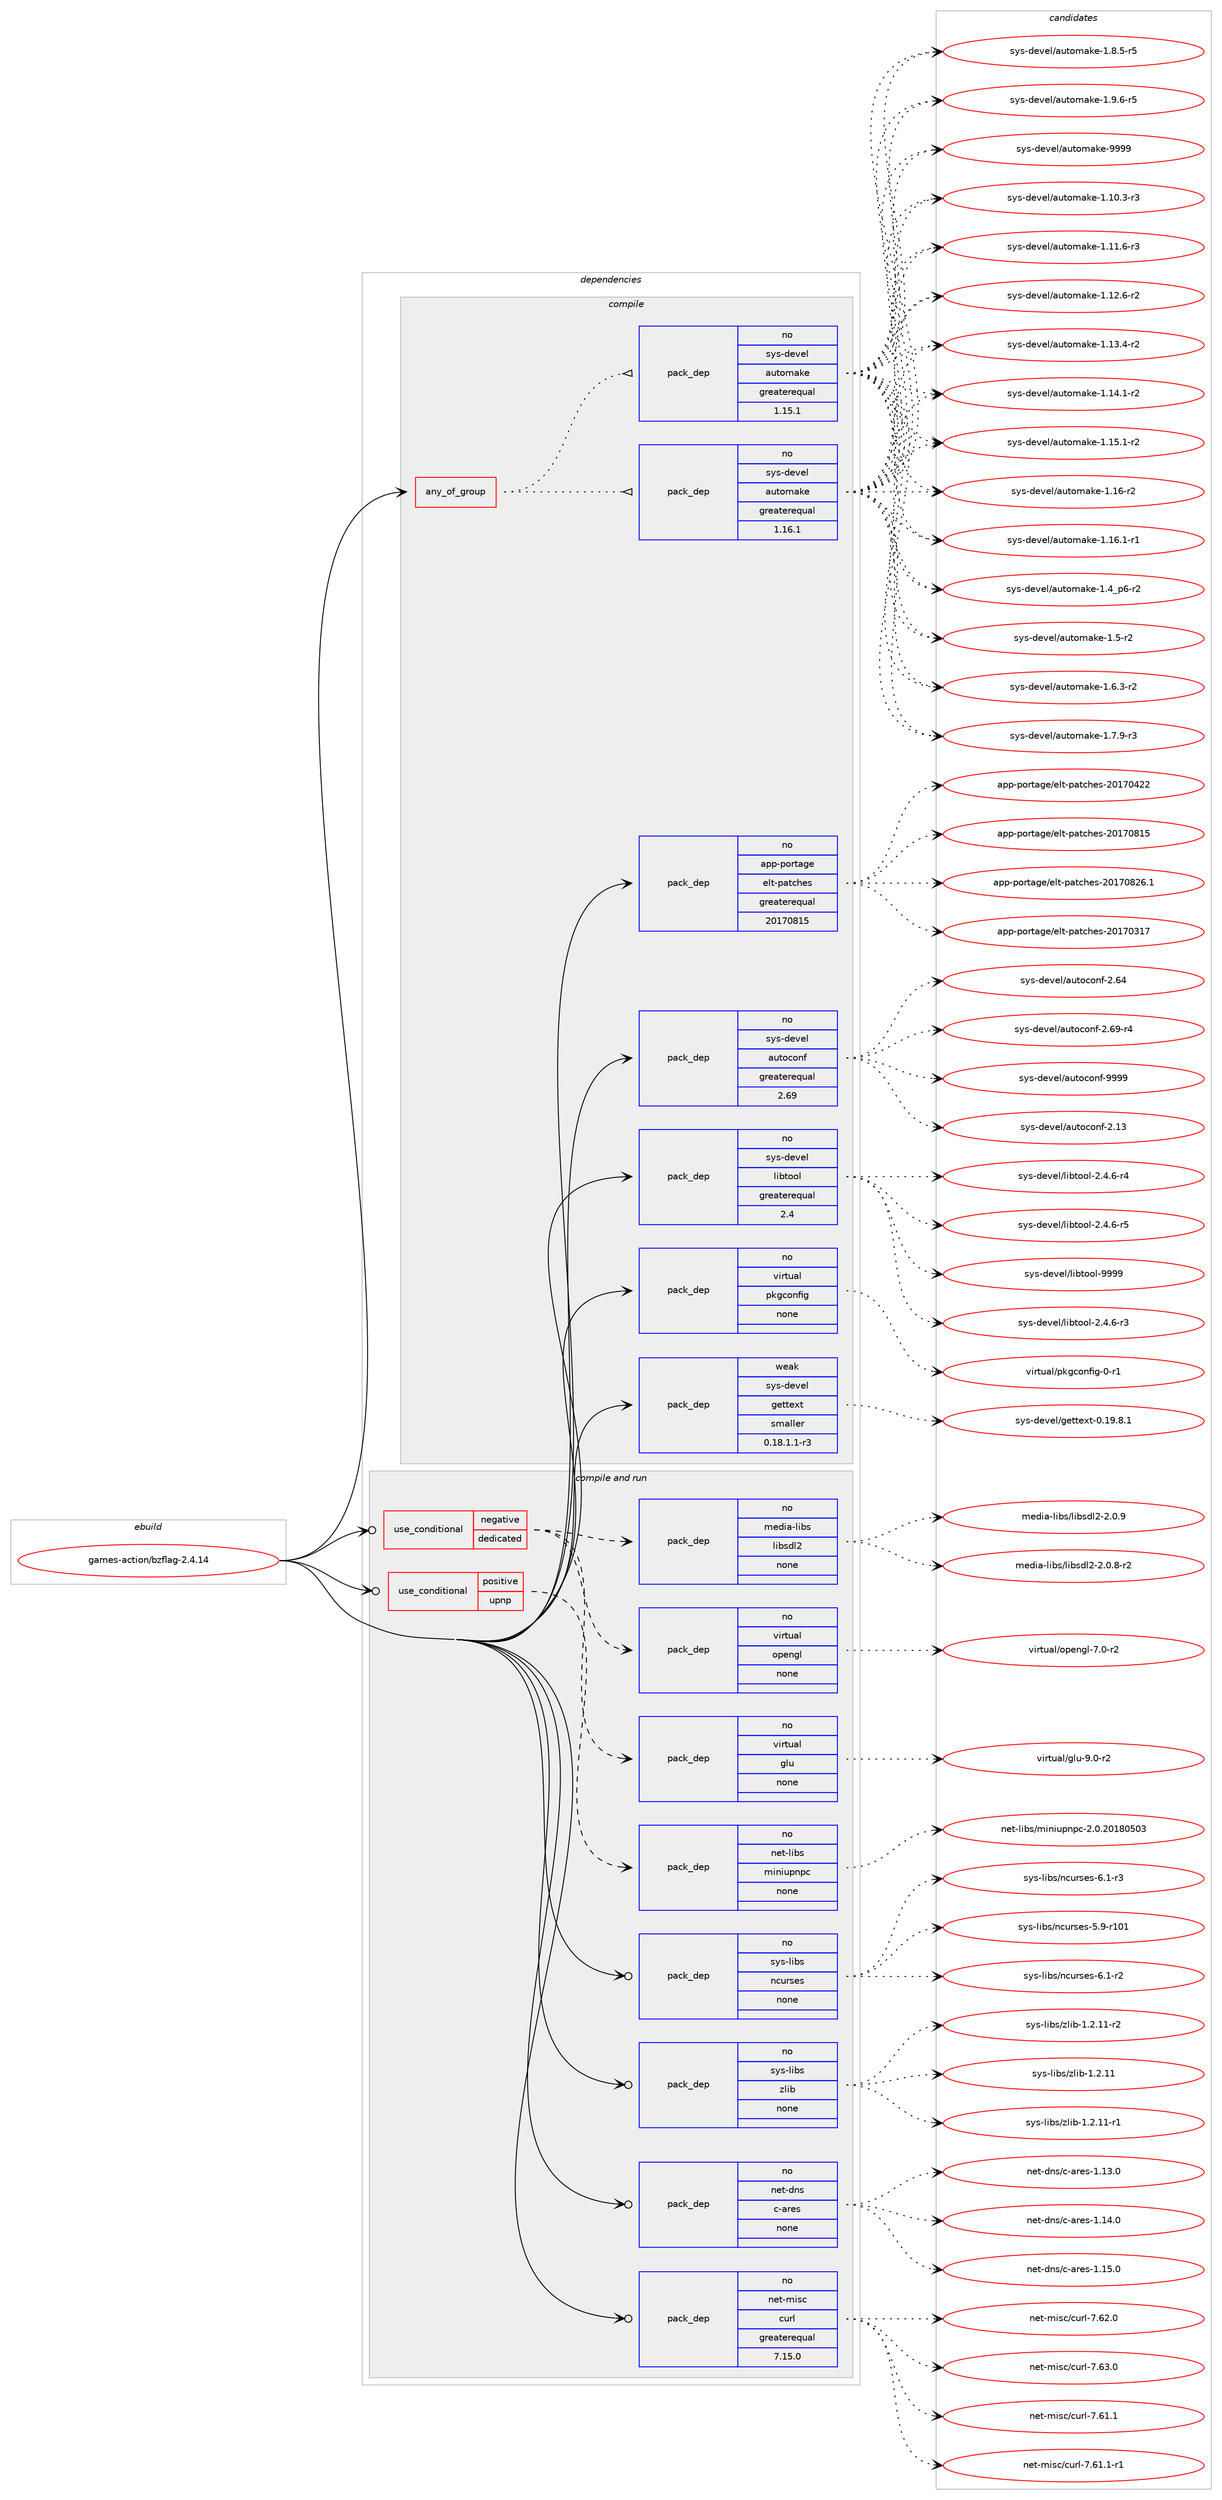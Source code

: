 digraph prolog {

# *************
# Graph options
# *************

newrank=true;
concentrate=true;
compound=true;
graph [rankdir=LR,fontname=Helvetica,fontsize=10,ranksep=1.5];#, ranksep=2.5, nodesep=0.2];
edge  [arrowhead=vee];
node  [fontname=Helvetica,fontsize=10];

# **********
# The ebuild
# **********

subgraph cluster_leftcol {
color=gray;
rank=same;
label=<<i>ebuild</i>>;
id [label="games-action/bzflag-2.4.14", color=red, width=4, href="../games-action/bzflag-2.4.14.svg"];
}

# ****************
# The dependencies
# ****************

subgraph cluster_midcol {
color=gray;
label=<<i>dependencies</i>>;
subgraph cluster_compile {
fillcolor="#eeeeee";
style=filled;
label=<<i>compile</i>>;
subgraph any81 {
dependency2473 [label=<<TABLE BORDER="0" CELLBORDER="1" CELLSPACING="0" CELLPADDING="4"><TR><TD CELLPADDING="10">any_of_group</TD></TR></TABLE>>, shape=none, color=red];subgraph pack2062 {
dependency2474 [label=<<TABLE BORDER="0" CELLBORDER="1" CELLSPACING="0" CELLPADDING="4" WIDTH="220"><TR><TD ROWSPAN="6" CELLPADDING="30">pack_dep</TD></TR><TR><TD WIDTH="110">no</TD></TR><TR><TD>sys-devel</TD></TR><TR><TD>automake</TD></TR><TR><TD>greaterequal</TD></TR><TR><TD>1.16.1</TD></TR></TABLE>>, shape=none, color=blue];
}
dependency2473:e -> dependency2474:w [weight=20,style="dotted",arrowhead="oinv"];
subgraph pack2063 {
dependency2475 [label=<<TABLE BORDER="0" CELLBORDER="1" CELLSPACING="0" CELLPADDING="4" WIDTH="220"><TR><TD ROWSPAN="6" CELLPADDING="30">pack_dep</TD></TR><TR><TD WIDTH="110">no</TD></TR><TR><TD>sys-devel</TD></TR><TR><TD>automake</TD></TR><TR><TD>greaterequal</TD></TR><TR><TD>1.15.1</TD></TR></TABLE>>, shape=none, color=blue];
}
dependency2473:e -> dependency2475:w [weight=20,style="dotted",arrowhead="oinv"];
}
id:e -> dependency2473:w [weight=20,style="solid",arrowhead="vee"];
subgraph pack2064 {
dependency2476 [label=<<TABLE BORDER="0" CELLBORDER="1" CELLSPACING="0" CELLPADDING="4" WIDTH="220"><TR><TD ROWSPAN="6" CELLPADDING="30">pack_dep</TD></TR><TR><TD WIDTH="110">no</TD></TR><TR><TD>app-portage</TD></TR><TR><TD>elt-patches</TD></TR><TR><TD>greaterequal</TD></TR><TR><TD>20170815</TD></TR></TABLE>>, shape=none, color=blue];
}
id:e -> dependency2476:w [weight=20,style="solid",arrowhead="vee"];
subgraph pack2065 {
dependency2477 [label=<<TABLE BORDER="0" CELLBORDER="1" CELLSPACING="0" CELLPADDING="4" WIDTH="220"><TR><TD ROWSPAN="6" CELLPADDING="30">pack_dep</TD></TR><TR><TD WIDTH="110">no</TD></TR><TR><TD>sys-devel</TD></TR><TR><TD>autoconf</TD></TR><TR><TD>greaterequal</TD></TR><TR><TD>2.69</TD></TR></TABLE>>, shape=none, color=blue];
}
id:e -> dependency2477:w [weight=20,style="solid",arrowhead="vee"];
subgraph pack2066 {
dependency2478 [label=<<TABLE BORDER="0" CELLBORDER="1" CELLSPACING="0" CELLPADDING="4" WIDTH="220"><TR><TD ROWSPAN="6" CELLPADDING="30">pack_dep</TD></TR><TR><TD WIDTH="110">no</TD></TR><TR><TD>sys-devel</TD></TR><TR><TD>libtool</TD></TR><TR><TD>greaterequal</TD></TR><TR><TD>2.4</TD></TR></TABLE>>, shape=none, color=blue];
}
id:e -> dependency2478:w [weight=20,style="solid",arrowhead="vee"];
subgraph pack2067 {
dependency2479 [label=<<TABLE BORDER="0" CELLBORDER="1" CELLSPACING="0" CELLPADDING="4" WIDTH="220"><TR><TD ROWSPAN="6" CELLPADDING="30">pack_dep</TD></TR><TR><TD WIDTH="110">no</TD></TR><TR><TD>virtual</TD></TR><TR><TD>pkgconfig</TD></TR><TR><TD>none</TD></TR><TR><TD></TD></TR></TABLE>>, shape=none, color=blue];
}
id:e -> dependency2479:w [weight=20,style="solid",arrowhead="vee"];
subgraph pack2068 {
dependency2480 [label=<<TABLE BORDER="0" CELLBORDER="1" CELLSPACING="0" CELLPADDING="4" WIDTH="220"><TR><TD ROWSPAN="6" CELLPADDING="30">pack_dep</TD></TR><TR><TD WIDTH="110">weak</TD></TR><TR><TD>sys-devel</TD></TR><TR><TD>gettext</TD></TR><TR><TD>smaller</TD></TR><TR><TD>0.18.1.1-r3</TD></TR></TABLE>>, shape=none, color=blue];
}
id:e -> dependency2480:w [weight=20,style="solid",arrowhead="vee"];
}
subgraph cluster_compileandrun {
fillcolor="#eeeeee";
style=filled;
label=<<i>compile and run</i>>;
subgraph cond326 {
dependency2481 [label=<<TABLE BORDER="0" CELLBORDER="1" CELLSPACING="0" CELLPADDING="4"><TR><TD ROWSPAN="3" CELLPADDING="10">use_conditional</TD></TR><TR><TD>negative</TD></TR><TR><TD>dedicated</TD></TR></TABLE>>, shape=none, color=red];
subgraph pack2069 {
dependency2482 [label=<<TABLE BORDER="0" CELLBORDER="1" CELLSPACING="0" CELLPADDING="4" WIDTH="220"><TR><TD ROWSPAN="6" CELLPADDING="30">pack_dep</TD></TR><TR><TD WIDTH="110">no</TD></TR><TR><TD>media-libs</TD></TR><TR><TD>libsdl2</TD></TR><TR><TD>none</TD></TR><TR><TD></TD></TR></TABLE>>, shape=none, color=blue];
}
dependency2481:e -> dependency2482:w [weight=20,style="dashed",arrowhead="vee"];
subgraph pack2070 {
dependency2483 [label=<<TABLE BORDER="0" CELLBORDER="1" CELLSPACING="0" CELLPADDING="4" WIDTH="220"><TR><TD ROWSPAN="6" CELLPADDING="30">pack_dep</TD></TR><TR><TD WIDTH="110">no</TD></TR><TR><TD>virtual</TD></TR><TR><TD>glu</TD></TR><TR><TD>none</TD></TR><TR><TD></TD></TR></TABLE>>, shape=none, color=blue];
}
dependency2481:e -> dependency2483:w [weight=20,style="dashed",arrowhead="vee"];
subgraph pack2071 {
dependency2484 [label=<<TABLE BORDER="0" CELLBORDER="1" CELLSPACING="0" CELLPADDING="4" WIDTH="220"><TR><TD ROWSPAN="6" CELLPADDING="30">pack_dep</TD></TR><TR><TD WIDTH="110">no</TD></TR><TR><TD>virtual</TD></TR><TR><TD>opengl</TD></TR><TR><TD>none</TD></TR><TR><TD></TD></TR></TABLE>>, shape=none, color=blue];
}
dependency2481:e -> dependency2484:w [weight=20,style="dashed",arrowhead="vee"];
}
id:e -> dependency2481:w [weight=20,style="solid",arrowhead="odotvee"];
subgraph cond327 {
dependency2485 [label=<<TABLE BORDER="0" CELLBORDER="1" CELLSPACING="0" CELLPADDING="4"><TR><TD ROWSPAN="3" CELLPADDING="10">use_conditional</TD></TR><TR><TD>positive</TD></TR><TR><TD>upnp</TD></TR></TABLE>>, shape=none, color=red];
subgraph pack2072 {
dependency2486 [label=<<TABLE BORDER="0" CELLBORDER="1" CELLSPACING="0" CELLPADDING="4" WIDTH="220"><TR><TD ROWSPAN="6" CELLPADDING="30">pack_dep</TD></TR><TR><TD WIDTH="110">no</TD></TR><TR><TD>net-libs</TD></TR><TR><TD>miniupnpc</TD></TR><TR><TD>none</TD></TR><TR><TD></TD></TR></TABLE>>, shape=none, color=blue];
}
dependency2485:e -> dependency2486:w [weight=20,style="dashed",arrowhead="vee"];
}
id:e -> dependency2485:w [weight=20,style="solid",arrowhead="odotvee"];
subgraph pack2073 {
dependency2487 [label=<<TABLE BORDER="0" CELLBORDER="1" CELLSPACING="0" CELLPADDING="4" WIDTH="220"><TR><TD ROWSPAN="6" CELLPADDING="30">pack_dep</TD></TR><TR><TD WIDTH="110">no</TD></TR><TR><TD>net-dns</TD></TR><TR><TD>c-ares</TD></TR><TR><TD>none</TD></TR><TR><TD></TD></TR></TABLE>>, shape=none, color=blue];
}
id:e -> dependency2487:w [weight=20,style="solid",arrowhead="odotvee"];
subgraph pack2074 {
dependency2488 [label=<<TABLE BORDER="0" CELLBORDER="1" CELLSPACING="0" CELLPADDING="4" WIDTH="220"><TR><TD ROWSPAN="6" CELLPADDING="30">pack_dep</TD></TR><TR><TD WIDTH="110">no</TD></TR><TR><TD>net-misc</TD></TR><TR><TD>curl</TD></TR><TR><TD>greaterequal</TD></TR><TR><TD>7.15.0</TD></TR></TABLE>>, shape=none, color=blue];
}
id:e -> dependency2488:w [weight=20,style="solid",arrowhead="odotvee"];
subgraph pack2075 {
dependency2489 [label=<<TABLE BORDER="0" CELLBORDER="1" CELLSPACING="0" CELLPADDING="4" WIDTH="220"><TR><TD ROWSPAN="6" CELLPADDING="30">pack_dep</TD></TR><TR><TD WIDTH="110">no</TD></TR><TR><TD>sys-libs</TD></TR><TR><TD>ncurses</TD></TR><TR><TD>none</TD></TR><TR><TD></TD></TR></TABLE>>, shape=none, color=blue];
}
id:e -> dependency2489:w [weight=20,style="solid",arrowhead="odotvee"];
subgraph pack2076 {
dependency2490 [label=<<TABLE BORDER="0" CELLBORDER="1" CELLSPACING="0" CELLPADDING="4" WIDTH="220"><TR><TD ROWSPAN="6" CELLPADDING="30">pack_dep</TD></TR><TR><TD WIDTH="110">no</TD></TR><TR><TD>sys-libs</TD></TR><TR><TD>zlib</TD></TR><TR><TD>none</TD></TR><TR><TD></TD></TR></TABLE>>, shape=none, color=blue];
}
id:e -> dependency2490:w [weight=20,style="solid",arrowhead="odotvee"];
}
subgraph cluster_run {
fillcolor="#eeeeee";
style=filled;
label=<<i>run</i>>;
}
}

# **************
# The candidates
# **************

subgraph cluster_choices {
rank=same;
color=gray;
label=<<i>candidates</i>>;

subgraph choice2062 {
color=black;
nodesep=1;
choice11512111545100101118101108479711711611110997107101454946494846514511451 [label="sys-devel/automake-1.10.3-r3", color=red, width=4,href="../sys-devel/automake-1.10.3-r3.svg"];
choice11512111545100101118101108479711711611110997107101454946494946544511451 [label="sys-devel/automake-1.11.6-r3", color=red, width=4,href="../sys-devel/automake-1.11.6-r3.svg"];
choice11512111545100101118101108479711711611110997107101454946495046544511450 [label="sys-devel/automake-1.12.6-r2", color=red, width=4,href="../sys-devel/automake-1.12.6-r2.svg"];
choice11512111545100101118101108479711711611110997107101454946495146524511450 [label="sys-devel/automake-1.13.4-r2", color=red, width=4,href="../sys-devel/automake-1.13.4-r2.svg"];
choice11512111545100101118101108479711711611110997107101454946495246494511450 [label="sys-devel/automake-1.14.1-r2", color=red, width=4,href="../sys-devel/automake-1.14.1-r2.svg"];
choice11512111545100101118101108479711711611110997107101454946495346494511450 [label="sys-devel/automake-1.15.1-r2", color=red, width=4,href="../sys-devel/automake-1.15.1-r2.svg"];
choice1151211154510010111810110847971171161111099710710145494649544511450 [label="sys-devel/automake-1.16-r2", color=red, width=4,href="../sys-devel/automake-1.16-r2.svg"];
choice11512111545100101118101108479711711611110997107101454946495446494511449 [label="sys-devel/automake-1.16.1-r1", color=red, width=4,href="../sys-devel/automake-1.16.1-r1.svg"];
choice115121115451001011181011084797117116111109971071014549465295112544511450 [label="sys-devel/automake-1.4_p6-r2", color=red, width=4,href="../sys-devel/automake-1.4_p6-r2.svg"];
choice11512111545100101118101108479711711611110997107101454946534511450 [label="sys-devel/automake-1.5-r2", color=red, width=4,href="../sys-devel/automake-1.5-r2.svg"];
choice115121115451001011181011084797117116111109971071014549465446514511450 [label="sys-devel/automake-1.6.3-r2", color=red, width=4,href="../sys-devel/automake-1.6.3-r2.svg"];
choice115121115451001011181011084797117116111109971071014549465546574511451 [label="sys-devel/automake-1.7.9-r3", color=red, width=4,href="../sys-devel/automake-1.7.9-r3.svg"];
choice115121115451001011181011084797117116111109971071014549465646534511453 [label="sys-devel/automake-1.8.5-r5", color=red, width=4,href="../sys-devel/automake-1.8.5-r5.svg"];
choice115121115451001011181011084797117116111109971071014549465746544511453 [label="sys-devel/automake-1.9.6-r5", color=red, width=4,href="../sys-devel/automake-1.9.6-r5.svg"];
choice115121115451001011181011084797117116111109971071014557575757 [label="sys-devel/automake-9999", color=red, width=4,href="../sys-devel/automake-9999.svg"];
dependency2474:e -> choice11512111545100101118101108479711711611110997107101454946494846514511451:w [style=dotted,weight="100"];
dependency2474:e -> choice11512111545100101118101108479711711611110997107101454946494946544511451:w [style=dotted,weight="100"];
dependency2474:e -> choice11512111545100101118101108479711711611110997107101454946495046544511450:w [style=dotted,weight="100"];
dependency2474:e -> choice11512111545100101118101108479711711611110997107101454946495146524511450:w [style=dotted,weight="100"];
dependency2474:e -> choice11512111545100101118101108479711711611110997107101454946495246494511450:w [style=dotted,weight="100"];
dependency2474:e -> choice11512111545100101118101108479711711611110997107101454946495346494511450:w [style=dotted,weight="100"];
dependency2474:e -> choice1151211154510010111810110847971171161111099710710145494649544511450:w [style=dotted,weight="100"];
dependency2474:e -> choice11512111545100101118101108479711711611110997107101454946495446494511449:w [style=dotted,weight="100"];
dependency2474:e -> choice115121115451001011181011084797117116111109971071014549465295112544511450:w [style=dotted,weight="100"];
dependency2474:e -> choice11512111545100101118101108479711711611110997107101454946534511450:w [style=dotted,weight="100"];
dependency2474:e -> choice115121115451001011181011084797117116111109971071014549465446514511450:w [style=dotted,weight="100"];
dependency2474:e -> choice115121115451001011181011084797117116111109971071014549465546574511451:w [style=dotted,weight="100"];
dependency2474:e -> choice115121115451001011181011084797117116111109971071014549465646534511453:w [style=dotted,weight="100"];
dependency2474:e -> choice115121115451001011181011084797117116111109971071014549465746544511453:w [style=dotted,weight="100"];
dependency2474:e -> choice115121115451001011181011084797117116111109971071014557575757:w [style=dotted,weight="100"];
}
subgraph choice2063 {
color=black;
nodesep=1;
choice11512111545100101118101108479711711611110997107101454946494846514511451 [label="sys-devel/automake-1.10.3-r3", color=red, width=4,href="../sys-devel/automake-1.10.3-r3.svg"];
choice11512111545100101118101108479711711611110997107101454946494946544511451 [label="sys-devel/automake-1.11.6-r3", color=red, width=4,href="../sys-devel/automake-1.11.6-r3.svg"];
choice11512111545100101118101108479711711611110997107101454946495046544511450 [label="sys-devel/automake-1.12.6-r2", color=red, width=4,href="../sys-devel/automake-1.12.6-r2.svg"];
choice11512111545100101118101108479711711611110997107101454946495146524511450 [label="sys-devel/automake-1.13.4-r2", color=red, width=4,href="../sys-devel/automake-1.13.4-r2.svg"];
choice11512111545100101118101108479711711611110997107101454946495246494511450 [label="sys-devel/automake-1.14.1-r2", color=red, width=4,href="../sys-devel/automake-1.14.1-r2.svg"];
choice11512111545100101118101108479711711611110997107101454946495346494511450 [label="sys-devel/automake-1.15.1-r2", color=red, width=4,href="../sys-devel/automake-1.15.1-r2.svg"];
choice1151211154510010111810110847971171161111099710710145494649544511450 [label="sys-devel/automake-1.16-r2", color=red, width=4,href="../sys-devel/automake-1.16-r2.svg"];
choice11512111545100101118101108479711711611110997107101454946495446494511449 [label="sys-devel/automake-1.16.1-r1", color=red, width=4,href="../sys-devel/automake-1.16.1-r1.svg"];
choice115121115451001011181011084797117116111109971071014549465295112544511450 [label="sys-devel/automake-1.4_p6-r2", color=red, width=4,href="../sys-devel/automake-1.4_p6-r2.svg"];
choice11512111545100101118101108479711711611110997107101454946534511450 [label="sys-devel/automake-1.5-r2", color=red, width=4,href="../sys-devel/automake-1.5-r2.svg"];
choice115121115451001011181011084797117116111109971071014549465446514511450 [label="sys-devel/automake-1.6.3-r2", color=red, width=4,href="../sys-devel/automake-1.6.3-r2.svg"];
choice115121115451001011181011084797117116111109971071014549465546574511451 [label="sys-devel/automake-1.7.9-r3", color=red, width=4,href="../sys-devel/automake-1.7.9-r3.svg"];
choice115121115451001011181011084797117116111109971071014549465646534511453 [label="sys-devel/automake-1.8.5-r5", color=red, width=4,href="../sys-devel/automake-1.8.5-r5.svg"];
choice115121115451001011181011084797117116111109971071014549465746544511453 [label="sys-devel/automake-1.9.6-r5", color=red, width=4,href="../sys-devel/automake-1.9.6-r5.svg"];
choice115121115451001011181011084797117116111109971071014557575757 [label="sys-devel/automake-9999", color=red, width=4,href="../sys-devel/automake-9999.svg"];
dependency2475:e -> choice11512111545100101118101108479711711611110997107101454946494846514511451:w [style=dotted,weight="100"];
dependency2475:e -> choice11512111545100101118101108479711711611110997107101454946494946544511451:w [style=dotted,weight="100"];
dependency2475:e -> choice11512111545100101118101108479711711611110997107101454946495046544511450:w [style=dotted,weight="100"];
dependency2475:e -> choice11512111545100101118101108479711711611110997107101454946495146524511450:w [style=dotted,weight="100"];
dependency2475:e -> choice11512111545100101118101108479711711611110997107101454946495246494511450:w [style=dotted,weight="100"];
dependency2475:e -> choice11512111545100101118101108479711711611110997107101454946495346494511450:w [style=dotted,weight="100"];
dependency2475:e -> choice1151211154510010111810110847971171161111099710710145494649544511450:w [style=dotted,weight="100"];
dependency2475:e -> choice11512111545100101118101108479711711611110997107101454946495446494511449:w [style=dotted,weight="100"];
dependency2475:e -> choice115121115451001011181011084797117116111109971071014549465295112544511450:w [style=dotted,weight="100"];
dependency2475:e -> choice11512111545100101118101108479711711611110997107101454946534511450:w [style=dotted,weight="100"];
dependency2475:e -> choice115121115451001011181011084797117116111109971071014549465446514511450:w [style=dotted,weight="100"];
dependency2475:e -> choice115121115451001011181011084797117116111109971071014549465546574511451:w [style=dotted,weight="100"];
dependency2475:e -> choice115121115451001011181011084797117116111109971071014549465646534511453:w [style=dotted,weight="100"];
dependency2475:e -> choice115121115451001011181011084797117116111109971071014549465746544511453:w [style=dotted,weight="100"];
dependency2475:e -> choice115121115451001011181011084797117116111109971071014557575757:w [style=dotted,weight="100"];
}
subgraph choice2064 {
color=black;
nodesep=1;
choice97112112451121111141169710310147101108116451129711699104101115455048495548514955 [label="app-portage/elt-patches-20170317", color=red, width=4,href="../app-portage/elt-patches-20170317.svg"];
choice97112112451121111141169710310147101108116451129711699104101115455048495548525050 [label="app-portage/elt-patches-20170422", color=red, width=4,href="../app-portage/elt-patches-20170422.svg"];
choice97112112451121111141169710310147101108116451129711699104101115455048495548564953 [label="app-portage/elt-patches-20170815", color=red, width=4,href="../app-portage/elt-patches-20170815.svg"];
choice971121124511211111411697103101471011081164511297116991041011154550484955485650544649 [label="app-portage/elt-patches-20170826.1", color=red, width=4,href="../app-portage/elt-patches-20170826.1.svg"];
dependency2476:e -> choice97112112451121111141169710310147101108116451129711699104101115455048495548514955:w [style=dotted,weight="100"];
dependency2476:e -> choice97112112451121111141169710310147101108116451129711699104101115455048495548525050:w [style=dotted,weight="100"];
dependency2476:e -> choice97112112451121111141169710310147101108116451129711699104101115455048495548564953:w [style=dotted,weight="100"];
dependency2476:e -> choice971121124511211111411697103101471011081164511297116991041011154550484955485650544649:w [style=dotted,weight="100"];
}
subgraph choice2065 {
color=black;
nodesep=1;
choice115121115451001011181011084797117116111991111101024550464951 [label="sys-devel/autoconf-2.13", color=red, width=4,href="../sys-devel/autoconf-2.13.svg"];
choice115121115451001011181011084797117116111991111101024550465452 [label="sys-devel/autoconf-2.64", color=red, width=4,href="../sys-devel/autoconf-2.64.svg"];
choice1151211154510010111810110847971171161119911111010245504654574511452 [label="sys-devel/autoconf-2.69-r4", color=red, width=4,href="../sys-devel/autoconf-2.69-r4.svg"];
choice115121115451001011181011084797117116111991111101024557575757 [label="sys-devel/autoconf-9999", color=red, width=4,href="../sys-devel/autoconf-9999.svg"];
dependency2477:e -> choice115121115451001011181011084797117116111991111101024550464951:w [style=dotted,weight="100"];
dependency2477:e -> choice115121115451001011181011084797117116111991111101024550465452:w [style=dotted,weight="100"];
dependency2477:e -> choice1151211154510010111810110847971171161119911111010245504654574511452:w [style=dotted,weight="100"];
dependency2477:e -> choice115121115451001011181011084797117116111991111101024557575757:w [style=dotted,weight="100"];
}
subgraph choice2066 {
color=black;
nodesep=1;
choice1151211154510010111810110847108105981161111111084550465246544511451 [label="sys-devel/libtool-2.4.6-r3", color=red, width=4,href="../sys-devel/libtool-2.4.6-r3.svg"];
choice1151211154510010111810110847108105981161111111084550465246544511452 [label="sys-devel/libtool-2.4.6-r4", color=red, width=4,href="../sys-devel/libtool-2.4.6-r4.svg"];
choice1151211154510010111810110847108105981161111111084550465246544511453 [label="sys-devel/libtool-2.4.6-r5", color=red, width=4,href="../sys-devel/libtool-2.4.6-r5.svg"];
choice1151211154510010111810110847108105981161111111084557575757 [label="sys-devel/libtool-9999", color=red, width=4,href="../sys-devel/libtool-9999.svg"];
dependency2478:e -> choice1151211154510010111810110847108105981161111111084550465246544511451:w [style=dotted,weight="100"];
dependency2478:e -> choice1151211154510010111810110847108105981161111111084550465246544511452:w [style=dotted,weight="100"];
dependency2478:e -> choice1151211154510010111810110847108105981161111111084550465246544511453:w [style=dotted,weight="100"];
dependency2478:e -> choice1151211154510010111810110847108105981161111111084557575757:w [style=dotted,weight="100"];
}
subgraph choice2067 {
color=black;
nodesep=1;
choice11810511411611797108471121071039911111010210510345484511449 [label="virtual/pkgconfig-0-r1", color=red, width=4,href="../virtual/pkgconfig-0-r1.svg"];
dependency2479:e -> choice11810511411611797108471121071039911111010210510345484511449:w [style=dotted,weight="100"];
}
subgraph choice2068 {
color=black;
nodesep=1;
choice1151211154510010111810110847103101116116101120116454846495746564649 [label="sys-devel/gettext-0.19.8.1", color=red, width=4,href="../sys-devel/gettext-0.19.8.1.svg"];
dependency2480:e -> choice1151211154510010111810110847103101116116101120116454846495746564649:w [style=dotted,weight="100"];
}
subgraph choice2069 {
color=black;
nodesep=1;
choice1091011001059745108105981154710810598115100108504550464846564511450 [label="media-libs/libsdl2-2.0.8-r2", color=red, width=4,href="../media-libs/libsdl2-2.0.8-r2.svg"];
choice109101100105974510810598115471081059811510010850455046484657 [label="media-libs/libsdl2-2.0.9", color=red, width=4,href="../media-libs/libsdl2-2.0.9.svg"];
dependency2482:e -> choice1091011001059745108105981154710810598115100108504550464846564511450:w [style=dotted,weight="100"];
dependency2482:e -> choice109101100105974510810598115471081059811510010850455046484657:w [style=dotted,weight="100"];
}
subgraph choice2070 {
color=black;
nodesep=1;
choice1181051141161179710847103108117455746484511450 [label="virtual/glu-9.0-r2", color=red, width=4,href="../virtual/glu-9.0-r2.svg"];
dependency2483:e -> choice1181051141161179710847103108117455746484511450:w [style=dotted,weight="100"];
}
subgraph choice2071 {
color=black;
nodesep=1;
choice1181051141161179710847111112101110103108455546484511450 [label="virtual/opengl-7.0-r2", color=red, width=4,href="../virtual/opengl-7.0-r2.svg"];
dependency2484:e -> choice1181051141161179710847111112101110103108455546484511450:w [style=dotted,weight="100"];
}
subgraph choice2072 {
color=black;
nodesep=1;
choice1101011164510810598115471091051101051171121101129945504648465048495648534851 [label="net-libs/miniupnpc-2.0.20180503", color=red, width=4,href="../net-libs/miniupnpc-2.0.20180503.svg"];
dependency2486:e -> choice1101011164510810598115471091051101051171121101129945504648465048495648534851:w [style=dotted,weight="100"];
}
subgraph choice2073 {
color=black;
nodesep=1;
choice110101116451001101154799459711410111545494649514648 [label="net-dns/c-ares-1.13.0", color=red, width=4,href="../net-dns/c-ares-1.13.0.svg"];
choice110101116451001101154799459711410111545494649524648 [label="net-dns/c-ares-1.14.0", color=red, width=4,href="../net-dns/c-ares-1.14.0.svg"];
choice110101116451001101154799459711410111545494649534648 [label="net-dns/c-ares-1.15.0", color=red, width=4,href="../net-dns/c-ares-1.15.0.svg"];
dependency2487:e -> choice110101116451001101154799459711410111545494649514648:w [style=dotted,weight="100"];
dependency2487:e -> choice110101116451001101154799459711410111545494649524648:w [style=dotted,weight="100"];
dependency2487:e -> choice110101116451001101154799459711410111545494649534648:w [style=dotted,weight="100"];
}
subgraph choice2074 {
color=black;
nodesep=1;
choice1101011164510910511599479911711410845554654494649 [label="net-misc/curl-7.61.1", color=red, width=4,href="../net-misc/curl-7.61.1.svg"];
choice11010111645109105115994799117114108455546544946494511449 [label="net-misc/curl-7.61.1-r1", color=red, width=4,href="../net-misc/curl-7.61.1-r1.svg"];
choice1101011164510910511599479911711410845554654504648 [label="net-misc/curl-7.62.0", color=red, width=4,href="../net-misc/curl-7.62.0.svg"];
choice1101011164510910511599479911711410845554654514648 [label="net-misc/curl-7.63.0", color=red, width=4,href="../net-misc/curl-7.63.0.svg"];
dependency2488:e -> choice1101011164510910511599479911711410845554654494649:w [style=dotted,weight="100"];
dependency2488:e -> choice11010111645109105115994799117114108455546544946494511449:w [style=dotted,weight="100"];
dependency2488:e -> choice1101011164510910511599479911711410845554654504648:w [style=dotted,weight="100"];
dependency2488:e -> choice1101011164510910511599479911711410845554654514648:w [style=dotted,weight="100"];
}
subgraph choice2075 {
color=black;
nodesep=1;
choice115121115451081059811547110991171141151011154553465745114494849 [label="sys-libs/ncurses-5.9-r101", color=red, width=4,href="../sys-libs/ncurses-5.9-r101.svg"];
choice11512111545108105981154711099117114115101115455446494511450 [label="sys-libs/ncurses-6.1-r2", color=red, width=4,href="../sys-libs/ncurses-6.1-r2.svg"];
choice11512111545108105981154711099117114115101115455446494511451 [label="sys-libs/ncurses-6.1-r3", color=red, width=4,href="../sys-libs/ncurses-6.1-r3.svg"];
dependency2489:e -> choice115121115451081059811547110991171141151011154553465745114494849:w [style=dotted,weight="100"];
dependency2489:e -> choice11512111545108105981154711099117114115101115455446494511450:w [style=dotted,weight="100"];
dependency2489:e -> choice11512111545108105981154711099117114115101115455446494511451:w [style=dotted,weight="100"];
}
subgraph choice2076 {
color=black;
nodesep=1;
choice1151211154510810598115471221081059845494650464949 [label="sys-libs/zlib-1.2.11", color=red, width=4,href="../sys-libs/zlib-1.2.11.svg"];
choice11512111545108105981154712210810598454946504649494511449 [label="sys-libs/zlib-1.2.11-r1", color=red, width=4,href="../sys-libs/zlib-1.2.11-r1.svg"];
choice11512111545108105981154712210810598454946504649494511450 [label="sys-libs/zlib-1.2.11-r2", color=red, width=4,href="../sys-libs/zlib-1.2.11-r2.svg"];
dependency2490:e -> choice1151211154510810598115471221081059845494650464949:w [style=dotted,weight="100"];
dependency2490:e -> choice11512111545108105981154712210810598454946504649494511449:w [style=dotted,weight="100"];
dependency2490:e -> choice11512111545108105981154712210810598454946504649494511450:w [style=dotted,weight="100"];
}
}

}
